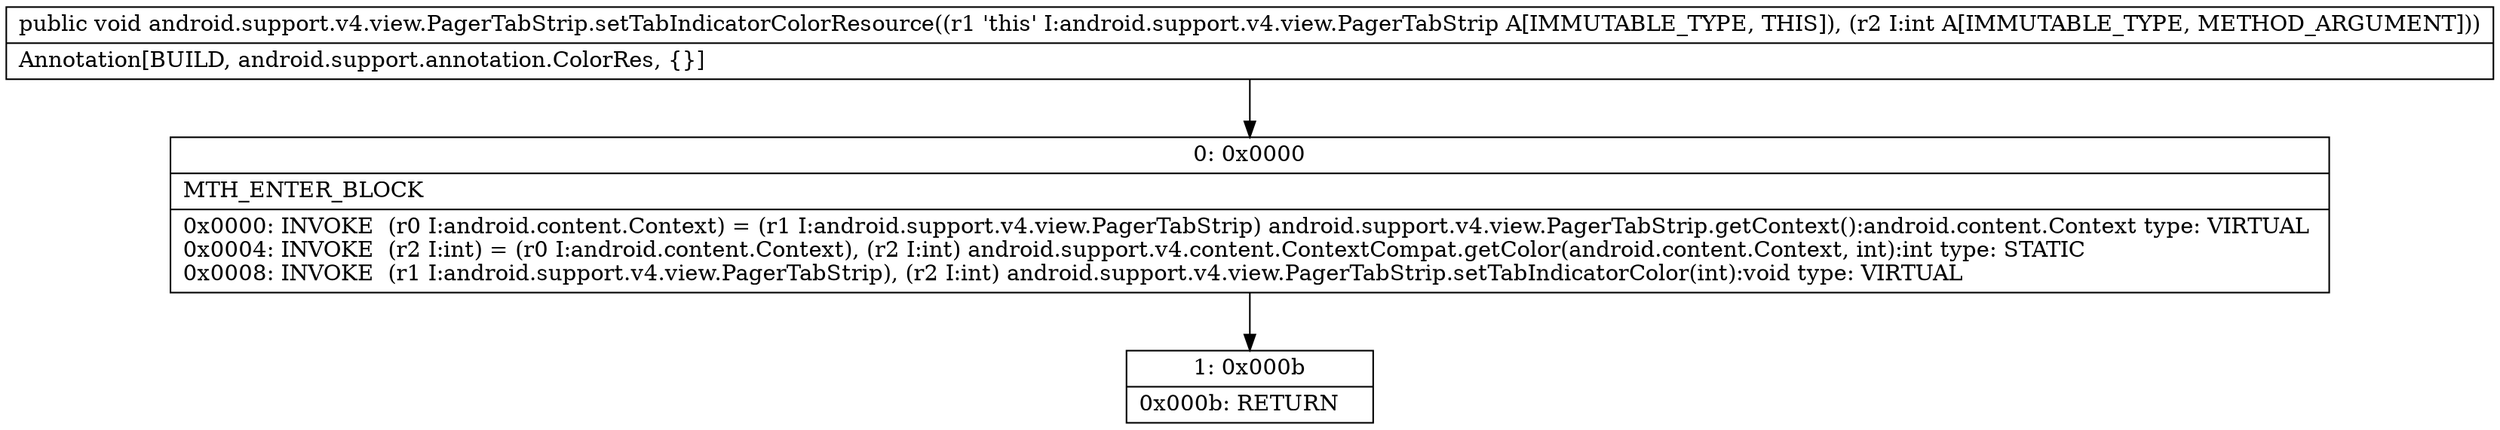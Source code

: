 digraph "CFG forandroid.support.v4.view.PagerTabStrip.setTabIndicatorColorResource(I)V" {
Node_0 [shape=record,label="{0\:\ 0x0000|MTH_ENTER_BLOCK\l|0x0000: INVOKE  (r0 I:android.content.Context) = (r1 I:android.support.v4.view.PagerTabStrip) android.support.v4.view.PagerTabStrip.getContext():android.content.Context type: VIRTUAL \l0x0004: INVOKE  (r2 I:int) = (r0 I:android.content.Context), (r2 I:int) android.support.v4.content.ContextCompat.getColor(android.content.Context, int):int type: STATIC \l0x0008: INVOKE  (r1 I:android.support.v4.view.PagerTabStrip), (r2 I:int) android.support.v4.view.PagerTabStrip.setTabIndicatorColor(int):void type: VIRTUAL \l}"];
Node_1 [shape=record,label="{1\:\ 0x000b|0x000b: RETURN   \l}"];
MethodNode[shape=record,label="{public void android.support.v4.view.PagerTabStrip.setTabIndicatorColorResource((r1 'this' I:android.support.v4.view.PagerTabStrip A[IMMUTABLE_TYPE, THIS]), (r2 I:int A[IMMUTABLE_TYPE, METHOD_ARGUMENT]))  | Annotation[BUILD, android.support.annotation.ColorRes, \{\}]\l}"];
MethodNode -> Node_0;
Node_0 -> Node_1;
}

